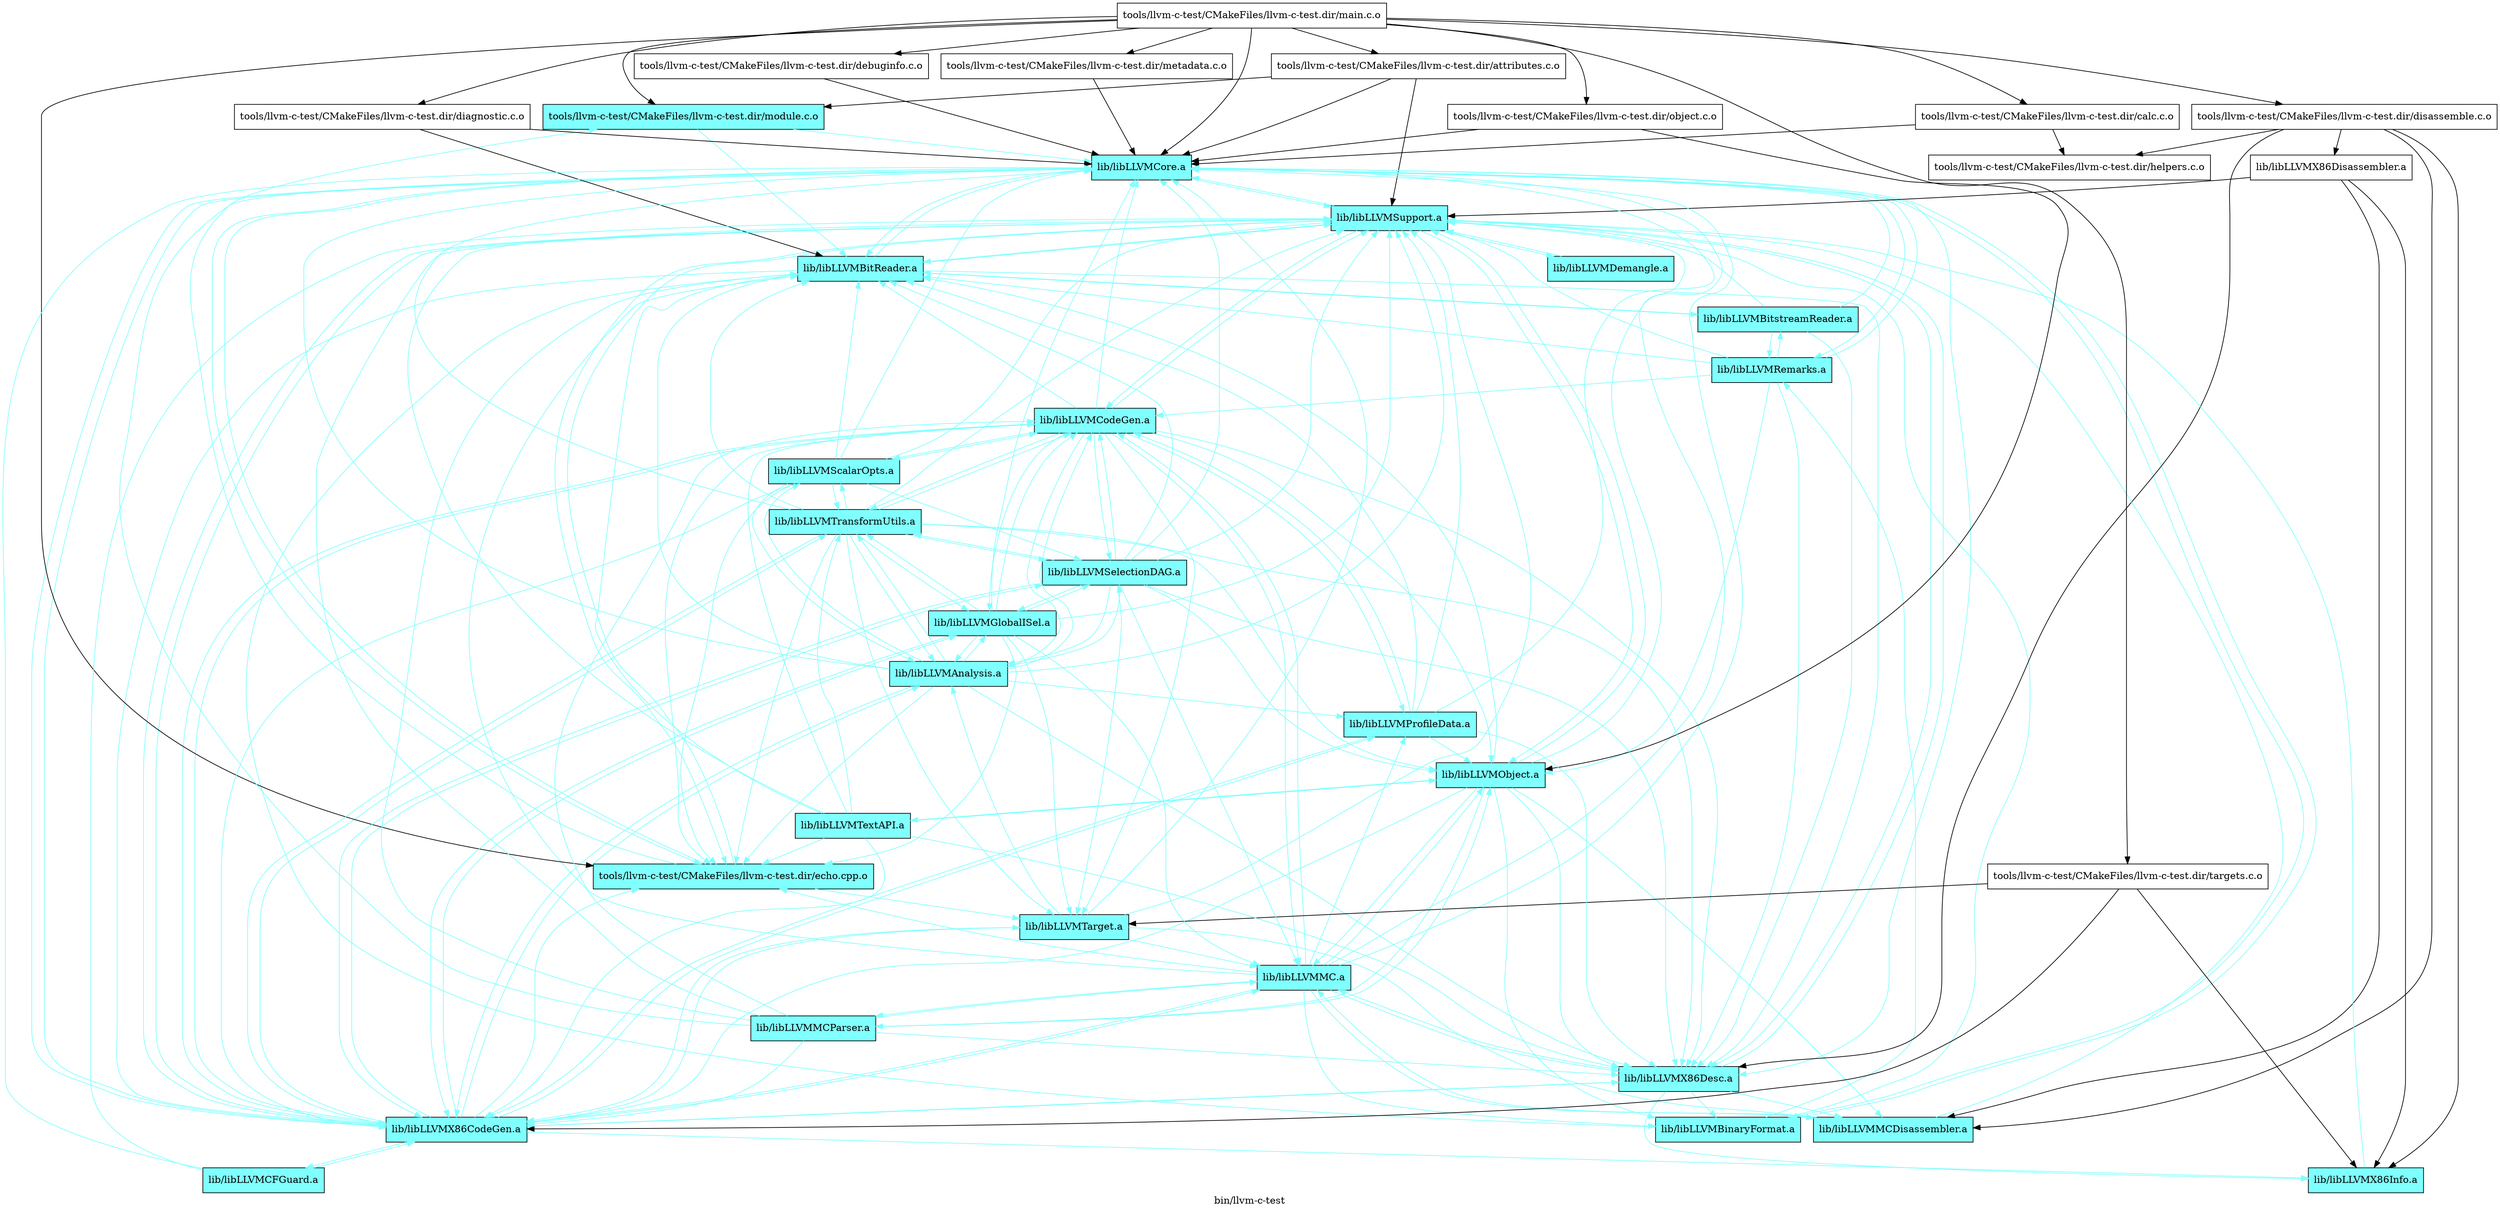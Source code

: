 digraph "bin/llvm-c-test" {
	label="bin/llvm-c-test";

	Node0x55fca5957bf8 [shape=record,shape=record,label="{tools/llvm-c-test/CMakeFiles/llvm-c-test.dir/attributes.c.o}"];
	Node0x55fca5957bf8 -> Node0x55fca594ced8;
	Node0x55fca5957bf8 -> Node0x55fca5948ce8;
	Node0x55fca5957bf8 -> Node0x55fca5949dc8;
	Node0x55fca594ced8 [shape=record,shape=record,style=filled,fillcolor="0.500000 0.5 1",label="{tools/llvm-c-test/CMakeFiles/llvm-c-test.dir/module.c.o}"];
	Node0x55fca594ced8 -> Node0x55fca5948888[color="0.500000 0.5 1"];
	Node0x55fca594ced8 -> Node0x55fca5948ce8[color="0.500000 0.5 1"];
	Node0x55fca5948ce8 [shape=record,shape=record,style=filled,fillcolor="0.500000 0.5 1",label="{lib/libLLVMCore.a}"];
	Node0x55fca5948ce8 -> Node0x55fca5956d48[color="0.500000 0.5 1"];
	Node0x55fca5948ce8 -> Node0x55fca59478e8[color="0.500000 0.5 1"];
	Node0x55fca5948ce8 -> Node0x55fca5949dc8[color="0.500000 0.5 1"];
	Node0x55fca5948ce8 -> Node0x55fca5958508[color="0.500000 0.5 1"];
	Node0x55fca5948ce8 -> Node0x55fca5954d68[color="0.500000 0.5 1"];
	Node0x55fca5948ce8 -> Node0x55fca5948888[color="0.500000 0.5 1"];
	Node0x55fca5948ce8 -> Node0x55fca5956fc8[color="0.500000 0.5 1"];
	Node0x55fca5949dc8 [shape=record,shape=record,style=filled,fillcolor="0.500000 0.5 1",label="{lib/libLLVMSupport.a}"];
	Node0x55fca5949dc8 -> Node0x55fca5954d68[color="0.500000 0.5 1"];
	Node0x55fca5949dc8 -> Node0x55fca5956d48[color="0.500000 0.5 1"];
	Node0x55fca5949dc8 -> Node0x55fca5948888[color="0.500000 0.5 1"];
	Node0x55fca5949dc8 -> Node0x55fca5948ce8[color="0.500000 0.5 1"];
	Node0x55fca5949dc8 -> Node0x55fca59498c8[color="0.500000 0.5 1"];
	Node0x55fca5949dc8 -> Node0x55fca59478e8[color="0.500000 0.5 1"];
	Node0x55fca5949dc8 -> Node0x55fca594ccf8[color="0.500000 0.5 1"];
	Node0x55fca5949dc8 -> Node0x55fca5954ea8[color="0.500000 0.5 1"];
	Node0x55fca5956d98 [shape=record,shape=record,label="{tools/llvm-c-test/CMakeFiles/llvm-c-test.dir/calc.c.o}"];
	Node0x55fca5956d98 -> Node0x55fca59540e8;
	Node0x55fca5956d98 -> Node0x55fca5948ce8;
	Node0x55fca59540e8 [shape=record,shape=record,label="{tools/llvm-c-test/CMakeFiles/llvm-c-test.dir/helpers.c.o}"];
	Node0x55fca59562f8 [shape=record,shape=record,label="{tools/llvm-c-test/CMakeFiles/llvm-c-test.dir/debuginfo.c.o}"];
	Node0x55fca59562f8 -> Node0x55fca5948ce8;
	Node0x55fca59555d8 [shape=record,shape=record,label="{tools/llvm-c-test/CMakeFiles/llvm-c-test.dir/diagnostic.c.o}"];
	Node0x55fca59555d8 -> Node0x55fca5948888;
	Node0x55fca59555d8 -> Node0x55fca5948ce8;
	Node0x55fca5948888 [shape=record,shape=record,style=filled,fillcolor="0.500000 0.5 1",label="{lib/libLLVMBitReader.a}"];
	Node0x55fca5948888 -> Node0x55fca5948ce8[color="0.500000 0.5 1"];
	Node0x55fca5948888 -> Node0x55fca5949dc8[color="0.500000 0.5 1"];
	Node0x55fca5948888 -> Node0x55fca5956d48[color="0.500000 0.5 1"];
	Node0x55fca5948888 -> Node0x55fca59478e8[color="0.500000 0.5 1"];
	Node0x55fca5948888 -> Node0x55fca5956a78[color="0.500000 0.5 1"];
	Node0x55fca5955da8 [shape=record,shape=record,label="{tools/llvm-c-test/CMakeFiles/llvm-c-test.dir/disassemble.c.o}"];
	Node0x55fca5955da8 -> Node0x55fca59540e8;
	Node0x55fca5955da8 -> Node0x55fca59478e8;
	Node0x55fca5955da8 -> Node0x55fca5947de8;
	Node0x55fca5955da8 -> Node0x55fca5948388;
	Node0x55fca5955da8 -> Node0x55fca59491e8;
	Node0x55fca59478e8 [shape=record,shape=record,style=filled,fillcolor="0.500000 0.5 1",label="{lib/libLLVMX86Desc.a}"];
	Node0x55fca59478e8 -> Node0x55fca5949dc8[color="0.500000 0.5 1"];
	Node0x55fca59478e8 -> Node0x55fca5956d48[color="0.500000 0.5 1"];
	Node0x55fca59478e8 -> Node0x55fca5948388[color="0.500000 0.5 1"];
	Node0x55fca59478e8 -> Node0x55fca59491e8[color="0.500000 0.5 1"];
	Node0x55fca59478e8 -> Node0x55fca5958d28[color="0.500000 0.5 1"];
	Node0x55fca59478e8 -> Node0x55fca5958508[color="0.500000 0.5 1"];
	Node0x55fca5947de8 [shape=record,shape=record,label="{lib/libLLVMX86Disassembler.a}"];
	Node0x55fca5947de8 -> Node0x55fca5948388;
	Node0x55fca5947de8 -> Node0x55fca59491e8;
	Node0x55fca5947de8 -> Node0x55fca5949dc8;
	Node0x55fca5948388 [shape=record,shape=record,style=filled,fillcolor="0.500000 0.5 1",label="{lib/libLLVMX86Info.a}"];
	Node0x55fca5948388 -> Node0x55fca5949dc8[color="0.500000 0.5 1"];
	Node0x55fca59491e8 [shape=record,shape=record,style=filled,fillcolor="0.500000 0.5 1",label="{lib/libLLVMMCDisassembler.a}"];
	Node0x55fca59491e8 -> Node0x55fca5949dc8[color="0.500000 0.5 1"];
	Node0x55fca59491e8 -> Node0x55fca5958d28[color="0.500000 0.5 1"];
	Node0x55fca5954d68 [shape=record,shape=record,style=filled,fillcolor="0.500000 0.5 1",label="{tools/llvm-c-test/CMakeFiles/llvm-c-test.dir/echo.cpp.o}"];
	Node0x55fca5954d68 -> Node0x55fca594ced8[color="0.500000 0.5 1"];
	Node0x55fca5954d68 -> Node0x55fca5948ce8[color="0.500000 0.5 1"];
	Node0x55fca5954d68 -> Node0x55fca5949dc8[color="0.500000 0.5 1"];
	Node0x55fca5954d68 -> Node0x55fca59450e8[color="0.500000 0.5 1"];
	Node0x55fca59450e8 [shape=record,shape=record,style=filled,fillcolor="0.500000 0.5 1",label="{lib/libLLVMTarget.a}"];
	Node0x55fca59450e8 -> Node0x55fca5956d48[color="0.500000 0.5 1"];
	Node0x55fca59450e8 -> Node0x55fca5948ce8[color="0.500000 0.5 1"];
	Node0x55fca59450e8 -> Node0x55fca5949dc8[color="0.500000 0.5 1"];
	Node0x55fca59450e8 -> Node0x55fca594b1c8[color="0.500000 0.5 1"];
	Node0x55fca59450e8 -> Node0x55fca5958d28[color="0.500000 0.5 1"];
	Node0x55fca59450e8 -> Node0x55fca59491e8[color="0.500000 0.5 1"];
	Node0x55fca594cca8 [shape=record,shape=record,label="{tools/llvm-c-test/CMakeFiles/llvm-c-test.dir/main.c.o}"];
	Node0x55fca594cca8 -> Node0x55fca5957bf8;
	Node0x55fca594cca8 -> Node0x55fca5956d98;
	Node0x55fca594cca8 -> Node0x55fca59562f8;
	Node0x55fca594cca8 -> Node0x55fca59555d8;
	Node0x55fca594cca8 -> Node0x55fca5955da8;
	Node0x55fca594cca8 -> Node0x55fca5954d68;
	Node0x55fca594cca8 -> Node0x55fca594ced8;
	Node0x55fca594cca8 -> Node0x55fca594dbf8;
	Node0x55fca594cca8 -> Node0x55fca5950c18;
	Node0x55fca594cca8 -> Node0x55fca5950948;
	Node0x55fca594cca8 -> Node0x55fca5948ce8;
	Node0x55fca594dbf8 [shape=record,shape=record,label="{tools/llvm-c-test/CMakeFiles/llvm-c-test.dir/metadata.c.o}"];
	Node0x55fca594dbf8 -> Node0x55fca5948ce8;
	Node0x55fca5950c18 [shape=record,shape=record,label="{tools/llvm-c-test/CMakeFiles/llvm-c-test.dir/object.c.o}"];
	Node0x55fca5950c18 -> Node0x55fca5948ce8;
	Node0x55fca5950c18 -> Node0x55fca59498c8;
	Node0x55fca5950948 [shape=record,shape=record,label="{tools/llvm-c-test/CMakeFiles/llvm-c-test.dir/targets.c.o}"];
	Node0x55fca5950948 -> Node0x55fca5956d48;
	Node0x55fca5950948 -> Node0x55fca5948388;
	Node0x55fca5950948 -> Node0x55fca59450e8;
	Node0x55fca59498c8 [shape=record,shape=record,style=filled,fillcolor="0.500000 0.5 1",label="{lib/libLLVMObject.a}"];
	Node0x55fca59498c8 -> Node0x55fca5948888[color="0.500000 0.5 1"];
	Node0x55fca59498c8 -> Node0x55fca59478e8[color="0.500000 0.5 1"];
	Node0x55fca59498c8 -> Node0x55fca5949dc8[color="0.500000 0.5 1"];
	Node0x55fca59498c8 -> Node0x55fca5958508[color="0.500000 0.5 1"];
	Node0x55fca59498c8 -> Node0x55fca5958d28[color="0.500000 0.5 1"];
	Node0x55fca59498c8 -> Node0x55fca5948ce8[color="0.500000 0.5 1"];
	Node0x55fca59498c8 -> Node0x55fca59491e8[color="0.500000 0.5 1"];
	Node0x55fca59498c8 -> Node0x55fca594bf38[color="0.500000 0.5 1"];
	Node0x55fca59498c8 -> Node0x55fca5956d48[color="0.500000 0.5 1"];
	Node0x55fca59498c8 -> Node0x55fca594c488[color="0.500000 0.5 1"];
	Node0x55fca5956d48 [shape=record,shape=record,style=filled,fillcolor="0.500000 0.5 1",label="{lib/libLLVMX86CodeGen.a}"];
	Node0x55fca5956d48 -> Node0x55fca5948ce8[color="0.500000 0.5 1"];
	Node0x55fca5956d48 -> Node0x55fca5948388[color="0.500000 0.5 1"];
	Node0x55fca5956d48 -> Node0x55fca5949dc8[color="0.500000 0.5 1"];
	Node0x55fca5956d48 -> Node0x55fca59450e8[color="0.500000 0.5 1"];
	Node0x55fca5956d48 -> Node0x55fca59464e8[color="0.500000 0.5 1"];
	Node0x55fca5956d48 -> Node0x55fca594dc48[color="0.500000 0.5 1"];
	Node0x55fca5956d48 -> Node0x55fca594ccf8[color="0.500000 0.5 1"];
	Node0x55fca5956d48 -> Node0x55fca594b1c8[color="0.500000 0.5 1"];
	Node0x55fca5956d48 -> Node0x55fca594b9e8[color="0.500000 0.5 1"];
	Node0x55fca5956d48 -> Node0x55fca5958d28[color="0.500000 0.5 1"];
	Node0x55fca5956d48 -> Node0x55fca59478e8[color="0.500000 0.5 1"];
	Node0x55fca5956d48 -> Node0x55fca5954d68[color="0.500000 0.5 1"];
	Node0x55fca5956d48 -> Node0x55fca594b538[color="0.500000 0.5 1"];
	Node0x55fca5956d48 -> Node0x55fca594ac78[color="0.500000 0.5 1"];
	Node0x55fca59464e8 [shape=record,shape=record,style=filled,fillcolor="0.500000 0.5 1",label="{lib/libLLVMGlobalISel.a}"];
	Node0x55fca59464e8 -> Node0x55fca5956d48[color="0.500000 0.5 1"];
	Node0x55fca59464e8 -> Node0x55fca5948ce8[color="0.500000 0.5 1"];
	Node0x55fca59464e8 -> Node0x55fca5949dc8[color="0.500000 0.5 1"];
	Node0x55fca59464e8 -> Node0x55fca594ccf8[color="0.500000 0.5 1"];
	Node0x55fca59464e8 -> Node0x55fca59450e8[color="0.500000 0.5 1"];
	Node0x55fca59464e8 -> Node0x55fca594dc48[color="0.500000 0.5 1"];
	Node0x55fca59464e8 -> Node0x55fca594b1c8[color="0.500000 0.5 1"];
	Node0x55fca59464e8 -> Node0x55fca5958d28[color="0.500000 0.5 1"];
	Node0x55fca59464e8 -> Node0x55fca5954d68[color="0.500000 0.5 1"];
	Node0x55fca59464e8 -> Node0x55fca594ac78[color="0.500000 0.5 1"];
	Node0x55fca594dc48 [shape=record,shape=record,style=filled,fillcolor="0.500000 0.5 1",label="{lib/libLLVMSelectionDAG.a}"];
	Node0x55fca594dc48 -> Node0x55fca5956d48[color="0.500000 0.5 1"];
	Node0x55fca594dc48 -> Node0x55fca5948ce8[color="0.500000 0.5 1"];
	Node0x55fca594dc48 -> Node0x55fca5949dc8[color="0.500000 0.5 1"];
	Node0x55fca594dc48 -> Node0x55fca59464e8[color="0.500000 0.5 1"];
	Node0x55fca594dc48 -> Node0x55fca594ccf8[color="0.500000 0.5 1"];
	Node0x55fca594dc48 -> Node0x55fca594b1c8[color="0.500000 0.5 1"];
	Node0x55fca594dc48 -> Node0x55fca5958d28[color="0.500000 0.5 1"];
	Node0x55fca594dc48 -> Node0x55fca5948888[color="0.500000 0.5 1"];
	Node0x55fca594dc48 -> Node0x55fca59450e8[color="0.500000 0.5 1"];
	Node0x55fca594dc48 -> Node0x55fca594ac78[color="0.500000 0.5 1"];
	Node0x55fca594dc48 -> Node0x55fca59478e8[color="0.500000 0.5 1"];
	Node0x55fca594dc48 -> Node0x55fca59498c8[color="0.500000 0.5 1"];
	Node0x55fca594ccf8 [shape=record,shape=record,style=filled,fillcolor="0.500000 0.5 1",label="{lib/libLLVMCodeGen.a}"];
	Node0x55fca594ccf8 -> Node0x55fca5956d48[color="0.500000 0.5 1"];
	Node0x55fca594ccf8 -> Node0x55fca5948ce8[color="0.500000 0.5 1"];
	Node0x55fca594ccf8 -> Node0x55fca5949dc8[color="0.500000 0.5 1"];
	Node0x55fca594ccf8 -> Node0x55fca594dc48[color="0.500000 0.5 1"];
	Node0x55fca594ccf8 -> Node0x55fca594b1c8[color="0.500000 0.5 1"];
	Node0x55fca594ccf8 -> Node0x55fca5958d28[color="0.500000 0.5 1"];
	Node0x55fca594ccf8 -> Node0x55fca5948888[color="0.500000 0.5 1"];
	Node0x55fca594ccf8 -> Node0x55fca59464e8[color="0.500000 0.5 1"];
	Node0x55fca594ccf8 -> Node0x55fca594ac78[color="0.500000 0.5 1"];
	Node0x55fca594ccf8 -> Node0x55fca59478e8[color="0.500000 0.5 1"];
	Node0x55fca594ccf8 -> Node0x55fca59450e8[color="0.500000 0.5 1"];
	Node0x55fca594ccf8 -> Node0x55fca5954d68[color="0.500000 0.5 1"];
	Node0x55fca594ccf8 -> Node0x55fca59498c8[color="0.500000 0.5 1"];
	Node0x55fca594ccf8 -> Node0x55fca594b538[color="0.500000 0.5 1"];
	Node0x55fca594ccf8 -> Node0x55fca594ec88[color="0.500000 0.5 1"];
	Node0x55fca594b1c8 [shape=record,shape=record,style=filled,fillcolor="0.500000 0.5 1",label="{lib/libLLVMAnalysis.a}"];
	Node0x55fca594b1c8 -> Node0x55fca5956d48[color="0.500000 0.5 1"];
	Node0x55fca594b1c8 -> Node0x55fca5948ce8[color="0.500000 0.5 1"];
	Node0x55fca594b1c8 -> Node0x55fca5949dc8[color="0.500000 0.5 1"];
	Node0x55fca594b1c8 -> Node0x55fca5954d68[color="0.500000 0.5 1"];
	Node0x55fca594b1c8 -> Node0x55fca5948888[color="0.500000 0.5 1"];
	Node0x55fca594b1c8 -> Node0x55fca594ccf8[color="0.500000 0.5 1"];
	Node0x55fca594b1c8 -> Node0x55fca594ac78[color="0.500000 0.5 1"];
	Node0x55fca594b1c8 -> Node0x55fca594dc48[color="0.500000 0.5 1"];
	Node0x55fca594b1c8 -> Node0x55fca59478e8[color="0.500000 0.5 1"];
	Node0x55fca594b1c8 -> Node0x55fca59464e8[color="0.500000 0.5 1"];
	Node0x55fca594b1c8 -> Node0x55fca594ec88[color="0.500000 0.5 1"];
	Node0x55fca594b1c8 -> Node0x55fca594b538[color="0.500000 0.5 1"];
	Node0x55fca594b9e8 [shape=record,shape=record,style=filled,fillcolor="0.500000 0.5 1",label="{lib/libLLVMCFGuard.a}"];
	Node0x55fca594b9e8 -> Node0x55fca5956d48[color="0.500000 0.5 1"];
	Node0x55fca594b9e8 -> Node0x55fca5948ce8[color="0.500000 0.5 1"];
	Node0x55fca594b9e8 -> Node0x55fca5949dc8[color="0.500000 0.5 1"];
	Node0x55fca5958d28 [shape=record,shape=record,style=filled,fillcolor="0.500000 0.5 1",label="{lib/libLLVMMC.a}"];
	Node0x55fca5958d28 -> Node0x55fca59478e8[color="0.500000 0.5 1"];
	Node0x55fca5958d28 -> Node0x55fca5949dc8[color="0.500000 0.5 1"];
	Node0x55fca5958d28 -> Node0x55fca5948888[color="0.500000 0.5 1"];
	Node0x55fca5958d28 -> Node0x55fca5948ce8[color="0.500000 0.5 1"];
	Node0x55fca5958d28 -> Node0x55fca59498c8[color="0.500000 0.5 1"];
	Node0x55fca5958d28 -> Node0x55fca594ccf8[color="0.500000 0.5 1"];
	Node0x55fca5958d28 -> Node0x55fca594bf38[color="0.500000 0.5 1"];
	Node0x55fca5958d28 -> Node0x55fca5956d48[color="0.500000 0.5 1"];
	Node0x55fca5958d28 -> Node0x55fca59491e8[color="0.500000 0.5 1"];
	Node0x55fca5958d28 -> Node0x55fca594b538[color="0.500000 0.5 1"];
	Node0x55fca5958d28 -> Node0x55fca5958508[color="0.500000 0.5 1"];
	Node0x55fca5958d28 -> Node0x55fca5954d68[color="0.500000 0.5 1"];
	Node0x55fca594b538 [shape=record,shape=record,style=filled,fillcolor="0.500000 0.5 1",label="{lib/libLLVMProfileData.a}"];
	Node0x55fca594b538 -> Node0x55fca5956d48[color="0.500000 0.5 1"];
	Node0x55fca594b538 -> Node0x55fca5948888[color="0.500000 0.5 1"];
	Node0x55fca594b538 -> Node0x55fca5948ce8[color="0.500000 0.5 1"];
	Node0x55fca594b538 -> Node0x55fca59498c8[color="0.500000 0.5 1"];
	Node0x55fca594b538 -> Node0x55fca5949dc8[color="0.500000 0.5 1"];
	Node0x55fca594b538 -> Node0x55fca594ccf8[color="0.500000 0.5 1"];
	Node0x55fca594b538 -> Node0x55fca59478e8[color="0.500000 0.5 1"];
	Node0x55fca594ac78 [shape=record,shape=record,style=filled,fillcolor="0.500000 0.5 1",label="{lib/libLLVMTransformUtils.a}"];
	Node0x55fca594ac78 -> Node0x55fca5954d68[color="0.500000 0.5 1"];
	Node0x55fca594ac78 -> Node0x55fca5948ce8[color="0.500000 0.5 1"];
	Node0x55fca594ac78 -> Node0x55fca5956d48[color="0.500000 0.5 1"];
	Node0x55fca594ac78 -> Node0x55fca594ccf8[color="0.500000 0.5 1"];
	Node0x55fca594ac78 -> Node0x55fca5949dc8[color="0.500000 0.5 1"];
	Node0x55fca594ac78 -> Node0x55fca594b1c8[color="0.500000 0.5 1"];
	Node0x55fca594ac78 -> Node0x55fca594ec88[color="0.500000 0.5 1"];
	Node0x55fca594ac78 -> Node0x55fca5948888[color="0.500000 0.5 1"];
	Node0x55fca594ac78 -> Node0x55fca59478e8[color="0.500000 0.5 1"];
	Node0x55fca594ac78 -> Node0x55fca59450e8[color="0.500000 0.5 1"];
	Node0x55fca594ac78 -> Node0x55fca59464e8[color="0.500000 0.5 1"];
	Node0x55fca594ac78 -> Node0x55fca594dc48[color="0.500000 0.5 1"];
	Node0x55fca594ac78 -> Node0x55fca59498c8[color="0.500000 0.5 1"];
	Node0x55fca5958508 [shape=record,shape=record,style=filled,fillcolor="0.500000 0.5 1",label="{lib/libLLVMBinaryFormat.a}"];
	Node0x55fca5958508 -> Node0x55fca5948ce8[color="0.500000 0.5 1"];
	Node0x55fca5958508 -> Node0x55fca5949dc8[color="0.500000 0.5 1"];
	Node0x55fca5958508 -> Node0x55fca5956fc8[color="0.500000 0.5 1"];
	Node0x55fca5958508 -> Node0x55fca5948888[color="0.500000 0.5 1"];
	Node0x55fca5956a78 [shape=record,shape=record,style=filled,fillcolor="0.500000 0.5 1",label="{lib/libLLVMBitstreamReader.a}"];
	Node0x55fca5956a78 -> Node0x55fca5948888[color="0.500000 0.5 1"];
	Node0x55fca5956a78 -> Node0x55fca59478e8[color="0.500000 0.5 1"];
	Node0x55fca5956a78 -> Node0x55fca5948ce8[color="0.500000 0.5 1"];
	Node0x55fca5956a78 -> Node0x55fca5949dc8[color="0.500000 0.5 1"];
	Node0x55fca5956a78 -> Node0x55fca5956fc8[color="0.500000 0.5 1"];
	Node0x55fca5956fc8 [shape=record,shape=record,style=filled,fillcolor="0.500000 0.5 1",label="{lib/libLLVMRemarks.a}"];
	Node0x55fca5956fc8 -> Node0x55fca5949dc8[color="0.500000 0.5 1"];
	Node0x55fca5956fc8 -> Node0x55fca5948888[color="0.500000 0.5 1"];
	Node0x55fca5956fc8 -> Node0x55fca5948ce8[color="0.500000 0.5 1"];
	Node0x55fca5956fc8 -> Node0x55fca59478e8[color="0.500000 0.5 1"];
	Node0x55fca5956fc8 -> Node0x55fca59498c8[color="0.500000 0.5 1"];
	Node0x55fca5956fc8 -> Node0x55fca5956a78[color="0.500000 0.5 1"];
	Node0x55fca5956fc8 -> Node0x55fca594ccf8[color="0.500000 0.5 1"];
	Node0x55fca594bf38 [shape=record,shape=record,style=filled,fillcolor="0.500000 0.5 1",label="{lib/libLLVMMCParser.a}"];
	Node0x55fca594bf38 -> Node0x55fca5948888[color="0.500000 0.5 1"];
	Node0x55fca594bf38 -> Node0x55fca59478e8[color="0.500000 0.5 1"];
	Node0x55fca594bf38 -> Node0x55fca59498c8[color="0.500000 0.5 1"];
	Node0x55fca594bf38 -> Node0x55fca5949dc8[color="0.500000 0.5 1"];
	Node0x55fca594bf38 -> Node0x55fca594ccf8[color="0.500000 0.5 1"];
	Node0x55fca594bf38 -> Node0x55fca5958d28[color="0.500000 0.5 1"];
	Node0x55fca594bf38 -> Node0x55fca5956d48[color="0.500000 0.5 1"];
	Node0x55fca594bf38 -> Node0x55fca5948ce8[color="0.500000 0.5 1"];
	Node0x55fca594c488 [shape=record,shape=record,style=filled,fillcolor="0.500000 0.5 1",label="{lib/libLLVMTextAPI.a}"];
	Node0x55fca594c488 -> Node0x55fca5949dc8[color="0.500000 0.5 1"];
	Node0x55fca594c488 -> Node0x55fca5948888[color="0.500000 0.5 1"];
	Node0x55fca594c488 -> Node0x55fca59478e8[color="0.500000 0.5 1"];
	Node0x55fca594c488 -> Node0x55fca59498c8[color="0.500000 0.5 1"];
	Node0x55fca594c488 -> Node0x55fca594ccf8[color="0.500000 0.5 1"];
	Node0x55fca594c488 -> Node0x55fca5954d68[color="0.500000 0.5 1"];
	Node0x55fca594c488 -> Node0x55fca5956d48[color="0.500000 0.5 1"];
	Node0x55fca594c488 -> Node0x55fca594ac78[color="0.500000 0.5 1"];
	Node0x55fca594ec88 [shape=record,shape=record,style=filled,fillcolor="0.500000 0.5 1",label="{lib/libLLVMScalarOpts.a}"];
	Node0x55fca594ec88 -> Node0x55fca5956d48[color="0.500000 0.5 1"];
	Node0x55fca594ec88 -> Node0x55fca5948ce8[color="0.500000 0.5 1"];
	Node0x55fca594ec88 -> Node0x55fca594ccf8[color="0.500000 0.5 1"];
	Node0x55fca594ec88 -> Node0x55fca5949dc8[color="0.500000 0.5 1"];
	Node0x55fca594ec88 -> Node0x55fca594ac78[color="0.500000 0.5 1"];
	Node0x55fca594ec88 -> Node0x55fca594b1c8[color="0.500000 0.5 1"];
	Node0x55fca594ec88 -> Node0x55fca5954d68[color="0.500000 0.5 1"];
	Node0x55fca594ec88 -> Node0x55fca5948888[color="0.500000 0.5 1"];
	Node0x55fca594ec88 -> Node0x55fca594dc48[color="0.500000 0.5 1"];
	Node0x55fca5954ea8 [shape=record,shape=record,style=filled,fillcolor="0.500000 0.5 1",label="{lib/libLLVMDemangle.a}"];
	Node0x55fca5954ea8 -> Node0x55fca5949dc8[color="0.500000 0.5 1"];
}
